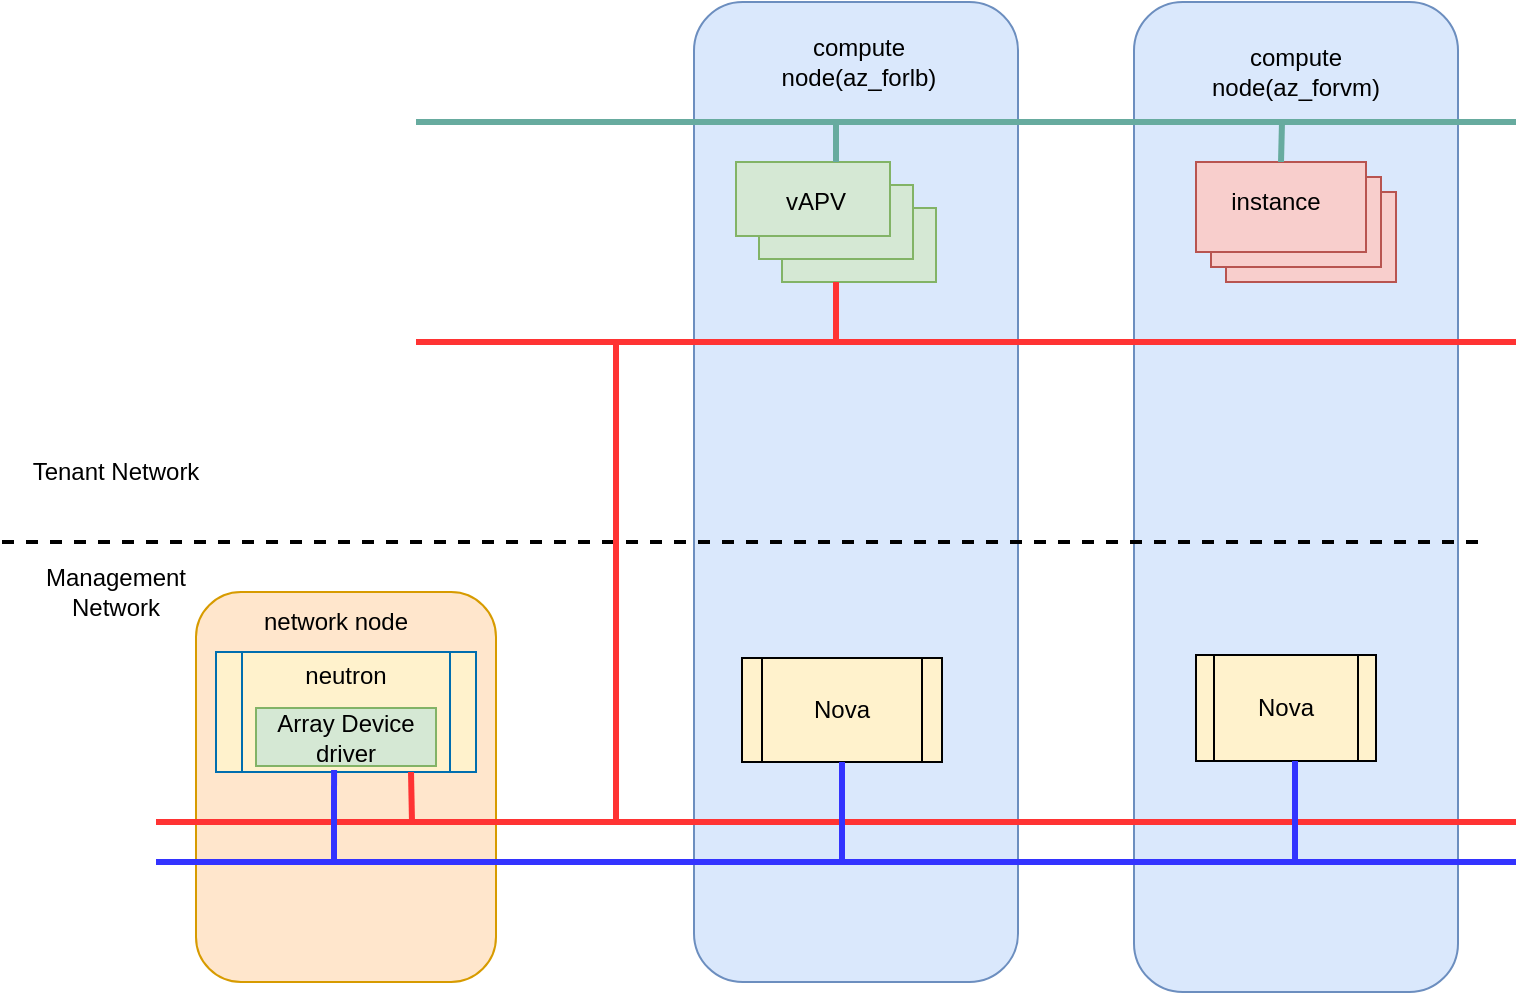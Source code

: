 <mxfile version="10.5.7" type="github"><diagram id="Qx80gGtEnknEm3JL-m-9" name="Page-1"><mxGraphModel dx="918" dy="545" grid="1" gridSize="10" guides="1" tooltips="1" connect="1" arrows="1" fold="1" page="1" pageScale="1" pageWidth="827" pageHeight="1169" math="0" shadow="0"><root><mxCell id="0"/><mxCell id="1" parent="0"/><mxCell id="zyN9riHLbNqvqCSaTRXS-2" value="Tenant Network" style="text;html=1;strokeColor=none;fillColor=none;align=center;verticalAlign=middle;whiteSpace=wrap;rounded=0;" parent="1" vertex="1"><mxGeometry x="50" y="330" width="100" height="30" as="geometry"/></mxCell><mxCell id="zyN9riHLbNqvqCSaTRXS-3" value="Management Network" style="text;html=1;strokeColor=none;fillColor=none;align=center;verticalAlign=middle;whiteSpace=wrap;rounded=0;" parent="1" vertex="1"><mxGeometry x="50" y="390" width="100" height="30" as="geometry"/></mxCell><mxCell id="zyN9riHLbNqvqCSaTRXS-4" value="" style="rounded=1;whiteSpace=wrap;html=1;fillColor=#ffe6cc;strokeColor=#d79b00;" parent="1" vertex="1"><mxGeometry x="140" y="405" width="150" height="195" as="geometry"/></mxCell><mxCell id="zyN9riHLbNqvqCSaTRXS-5" value="" style="rounded=1;whiteSpace=wrap;html=1;fillColor=#dae8fc;strokeColor=#6c8ebf;" parent="1" vertex="1"><mxGeometry x="609" y="110" width="162" height="495" as="geometry"/></mxCell><mxCell id="zyN9riHLbNqvqCSaTRXS-7" value="" style="rounded=1;whiteSpace=wrap;html=1;fillColor=#dae8fc;strokeColor=#6c8ebf;" parent="1" vertex="1"><mxGeometry x="389" y="110" width="162" height="490" as="geometry"/></mxCell><mxCell id="zyN9riHLbNqvqCSaTRXS-1" value="" style="endArrow=none;dashed=1;html=1;strokeWidth=2;" parent="1" edge="1"><mxGeometry width="50" height="50" relative="1" as="geometry"><mxPoint x="43" y="380" as="sourcePoint"/><mxPoint x="783" y="380" as="targetPoint"/></mxGeometry></mxCell><mxCell id="zyN9riHLbNqvqCSaTRXS-8" value="network node" style="text;html=1;strokeColor=none;fillColor=none;align=center;verticalAlign=middle;whiteSpace=wrap;rounded=0;" parent="1" vertex="1"><mxGeometry x="160" y="410" width="100" height="20" as="geometry"/></mxCell><mxCell id="S0dZIIywb5dSLWF_NtWc-1" value="" style="endArrow=none;html=1;fillColor=#008a00;strokeColor=#FF3333;strokeWidth=3;" edge="1" parent="1"><mxGeometry width="50" height="50" relative="1" as="geometry"><mxPoint x="120" y="520" as="sourcePoint"/><mxPoint x="800" y="520" as="targetPoint"/></mxGeometry></mxCell><mxCell id="S0dZIIywb5dSLWF_NtWc-2" value="" style="endArrow=none;html=1;strokeWidth=3;fillColor=#6a00ff;strokeColor=#3333FF;" edge="1" parent="1"><mxGeometry width="50" height="50" relative="1" as="geometry"><mxPoint x="120" y="540" as="sourcePoint"/><mxPoint x="800" y="540" as="targetPoint"/></mxGeometry></mxCell><mxCell id="S0dZIIywb5dSLWF_NtWc-3" value="" style="shape=process;whiteSpace=wrap;html=1;backgroundOutline=1;fillColor=#FFF2CC;strokeColor=#006EAF;fontColor=#ffffff;" vertex="1" parent="1"><mxGeometry x="150" y="435" width="130" height="60" as="geometry"/></mxCell><mxCell id="S0dZIIywb5dSLWF_NtWc-4" value="neutron" style="text;html=1;strokeColor=none;fillColor=none;align=center;verticalAlign=middle;whiteSpace=wrap;rounded=0;" vertex="1" parent="1"><mxGeometry x="185" y="443" width="60" height="7" as="geometry"/></mxCell><mxCell id="S0dZIIywb5dSLWF_NtWc-5" value="Array Device driver" style="rounded=0;whiteSpace=wrap;html=1;fillColor=#d5e8d4;strokeColor=#82b366;" vertex="1" parent="1"><mxGeometry x="170" y="463" width="90" height="29" as="geometry"/></mxCell><mxCell id="S0dZIIywb5dSLWF_NtWc-10" value="" style="endArrow=none;html=1;strokeWidth=3;entryX=0.75;entryY=1;entryDx=0;entryDy=0;strokeColor=#FF3333;" edge="1" parent="1" target="S0dZIIywb5dSLWF_NtWc-3"><mxGeometry width="50" height="50" relative="1" as="geometry"><mxPoint x="248" y="520" as="sourcePoint"/><mxPoint x="90" y="550" as="targetPoint"/></mxGeometry></mxCell><mxCell id="S0dZIIywb5dSLWF_NtWc-13" value="" style="endArrow=none;html=1;strokeColor=#3333FF;strokeWidth=3;entryX=0.454;entryY=0.983;entryDx=0;entryDy=0;entryPerimeter=0;" edge="1" parent="1" target="S0dZIIywb5dSLWF_NtWc-3"><mxGeometry width="50" height="50" relative="1" as="geometry"><mxPoint x="209" y="540" as="sourcePoint"/><mxPoint x="90" y="520" as="targetPoint"/></mxGeometry></mxCell><mxCell id="S0dZIIywb5dSLWF_NtWc-14" value="Nova" style="shape=process;whiteSpace=wrap;html=1;backgroundOutline=1;fillColor=#FFF2CC;" vertex="1" parent="1"><mxGeometry x="413" y="438" width="100" height="52" as="geometry"/></mxCell><mxCell id="S0dZIIywb5dSLWF_NtWc-15" value="Nova" style="shape=process;whiteSpace=wrap;html=1;backgroundOutline=1;fillColor=#FFF2CC;" vertex="1" parent="1"><mxGeometry x="640" y="436.5" width="90" height="53" as="geometry"/></mxCell><mxCell id="S0dZIIywb5dSLWF_NtWc-16" value="" style="endArrow=none;html=1;strokeColor=#FF3333;strokeWidth=3;" edge="1" parent="1"><mxGeometry width="50" height="50" relative="1" as="geometry"><mxPoint x="350" y="520" as="sourcePoint"/><mxPoint x="350" y="280" as="targetPoint"/><Array as="points"><mxPoint x="350" y="435"/></Array></mxGeometry></mxCell><mxCell id="S0dZIIywb5dSLWF_NtWc-17" value="" style="endArrow=none;html=1;strokeColor=#FF3333;strokeWidth=3;" edge="1" parent="1"><mxGeometry width="50" height="50" relative="1" as="geometry"><mxPoint x="250" y="280" as="sourcePoint"/><mxPoint x="800" y="280" as="targetPoint"/></mxGeometry></mxCell><mxCell id="S0dZIIywb5dSLWF_NtWc-19" value="" style="endArrow=none;html=1;strokeColor=#3333FF;strokeWidth=3;entryX=0.5;entryY=1;entryDx=0;entryDy=0;" edge="1" parent="1" target="S0dZIIywb5dSLWF_NtWc-14"><mxGeometry width="50" height="50" relative="1" as="geometry"><mxPoint x="463" y="540" as="sourcePoint"/><mxPoint x="500" y="490" as="targetPoint"/></mxGeometry></mxCell><mxCell id="S0dZIIywb5dSLWF_NtWc-20" value="" style="endArrow=none;html=1;strokeColor=#3333FF;strokeWidth=3;entryX=0.5;entryY=1;entryDx=0;entryDy=0;" edge="1" parent="1"><mxGeometry width="50" height="50" relative="1" as="geometry"><mxPoint x="689.5" y="539.5" as="sourcePoint"/><mxPoint x="689.5" y="489.5" as="targetPoint"/></mxGeometry></mxCell><mxCell id="S0dZIIywb5dSLWF_NtWc-21" value="" style="endArrow=none;html=1;strokeColor=#67AB9F;strokeWidth=3;fillColor=#e1d5e7;" edge="1" parent="1"><mxGeometry width="50" height="50" relative="1" as="geometry"><mxPoint x="250" y="170" as="sourcePoint"/><mxPoint x="800" y="170" as="targetPoint"/></mxGeometry></mxCell><mxCell id="S0dZIIywb5dSLWF_NtWc-22" value="compute node(az_forlb)" style="text;html=1;strokeColor=none;fillColor=none;align=center;verticalAlign=middle;whiteSpace=wrap;rounded=0;" vertex="1" parent="1"><mxGeometry x="413" y="130" width="117" height="20" as="geometry"/></mxCell><mxCell id="S0dZIIywb5dSLWF_NtWc-23" value="compute node(az_forvm)" style="text;html=1;strokeColor=none;fillColor=none;align=center;verticalAlign=middle;whiteSpace=wrap;rounded=0;" vertex="1" parent="1"><mxGeometry x="640" y="130" width="100" height="30" as="geometry"/></mxCell><mxCell id="S0dZIIywb5dSLWF_NtWc-24" value="" style="verticalLabelPosition=bottom;verticalAlign=top;html=1;shape=mxgraph.basic.layered_rect;dx=23;outlineConnect=0;fillColor=#d5e8d4;strokeColor=#82b366;" vertex="1" parent="1"><mxGeometry x="410" y="190" width="100" height="60" as="geometry"/></mxCell><mxCell id="S0dZIIywb5dSLWF_NtWc-25" value="vAPV" style="text;html=1;strokeColor=none;fillColor=none;align=center;verticalAlign=middle;whiteSpace=wrap;rounded=0;" vertex="1" parent="1"><mxGeometry x="430" y="200" width="40" height="20" as="geometry"/></mxCell><mxCell id="S0dZIIywb5dSLWF_NtWc-26" value="" style="endArrow=none;html=1;strokeColor=#67AB9F;strokeWidth=3;" edge="1" parent="1" source="S0dZIIywb5dSLWF_NtWc-24"><mxGeometry width="50" height="50" relative="1" as="geometry"><mxPoint x="150" y="260" as="sourcePoint"/><mxPoint x="460" y="170" as="targetPoint"/></mxGeometry></mxCell><mxCell id="S0dZIIywb5dSLWF_NtWc-27" value="" style="endArrow=none;html=1;strokeColor=#FF3333;strokeWidth=3;" edge="1" parent="1" source="S0dZIIywb5dSLWF_NtWc-24"><mxGeometry width="50" height="50" relative="1" as="geometry"><mxPoint x="170" y="260" as="sourcePoint"/><mxPoint x="460" y="280" as="targetPoint"/></mxGeometry></mxCell><mxCell id="S0dZIIywb5dSLWF_NtWc-28" value="" style="verticalLabelPosition=bottom;verticalAlign=top;html=1;shape=mxgraph.basic.layered_rect;dx=15;outlineConnect=0;fillColor=#f8cecc;strokeColor=#b85450;" vertex="1" parent="1"><mxGeometry x="640" y="190" width="100" height="60" as="geometry"/></mxCell><mxCell id="S0dZIIywb5dSLWF_NtWc-29" value="instance" style="text;html=1;strokeColor=none;fillColor=none;align=center;verticalAlign=middle;whiteSpace=wrap;rounded=0;" vertex="1" parent="1"><mxGeometry x="650" y="200" width="60" height="20" as="geometry"/></mxCell><mxCell id="S0dZIIywb5dSLWF_NtWc-31" value="" style="endArrow=none;html=1;strokeColor=#67AB9F;strokeWidth=3;exitX=0;exitY=0;exitDx=42.5;exitDy=0;exitPerimeter=0;" edge="1" parent="1" source="S0dZIIywb5dSLWF_NtWc-28"><mxGeometry width="50" height="50" relative="1" as="geometry"><mxPoint x="140" y="270" as="sourcePoint"/><mxPoint x="683" y="170" as="targetPoint"/></mxGeometry></mxCell></root></mxGraphModel></diagram></mxfile>